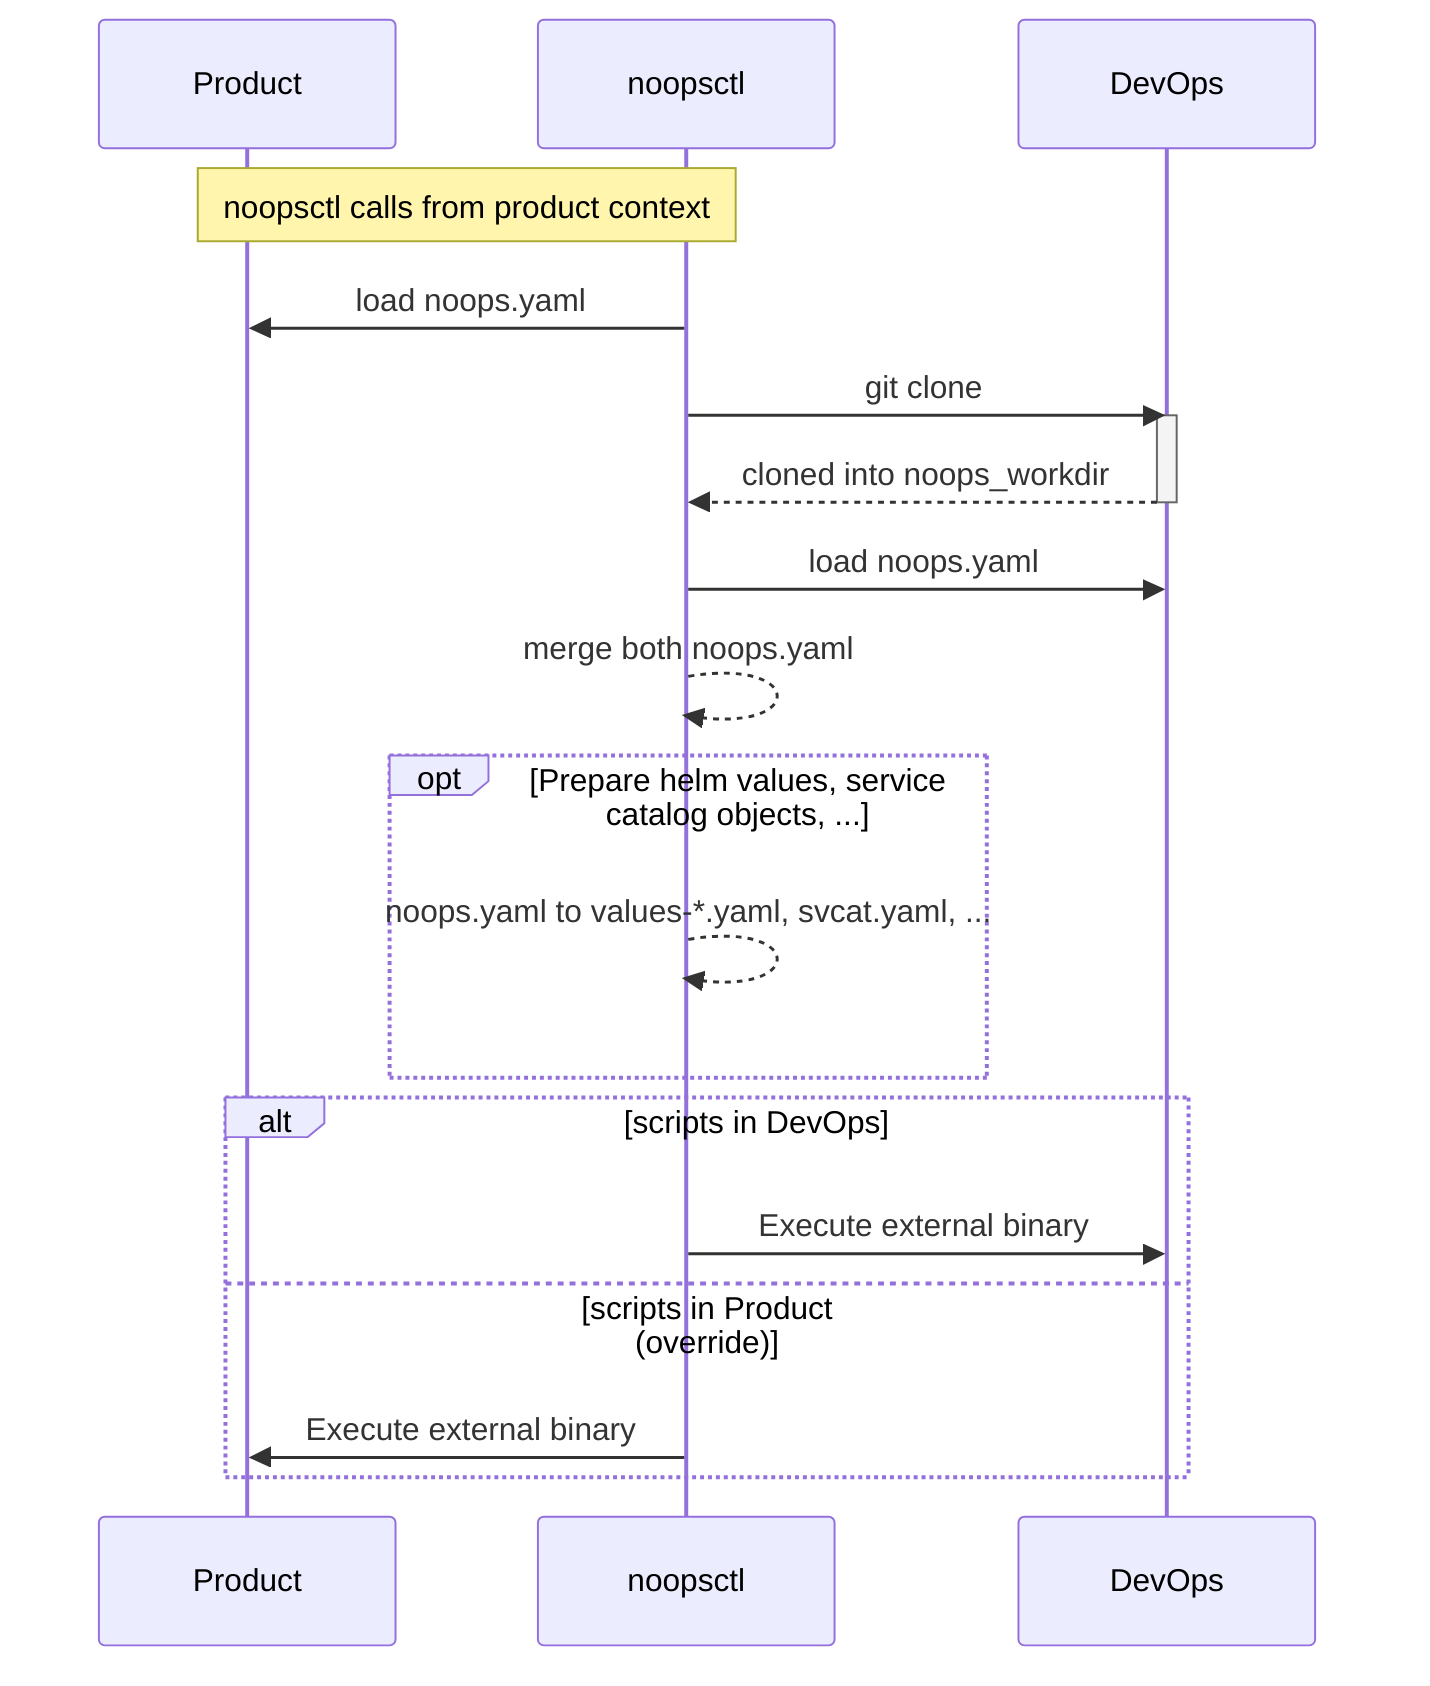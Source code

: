 %% Typical Workflow
sequenceDiagram
    participant P as Product
    participant N as noopsctl
    participant D as DevOps
    Note over N,P: noopsctl calls from product context
    N->>P: load noops.yaml
    N->>D: git clone
    activate D
    D-->>N: cloned into noops_workdir
    deactivate D
    N->>D: load noops.yaml
    N-->>N: merge both noops.yaml
    opt Prepare helm values, service catalog objects, ...
        N-->>N: noops.yaml to values-*.yaml, svcat.yaml, ...
    end
    alt scripts in DevOps
        N->>D: Execute external binary
    else scripts in Product (override)
        N->>P: Execute external binary
    end